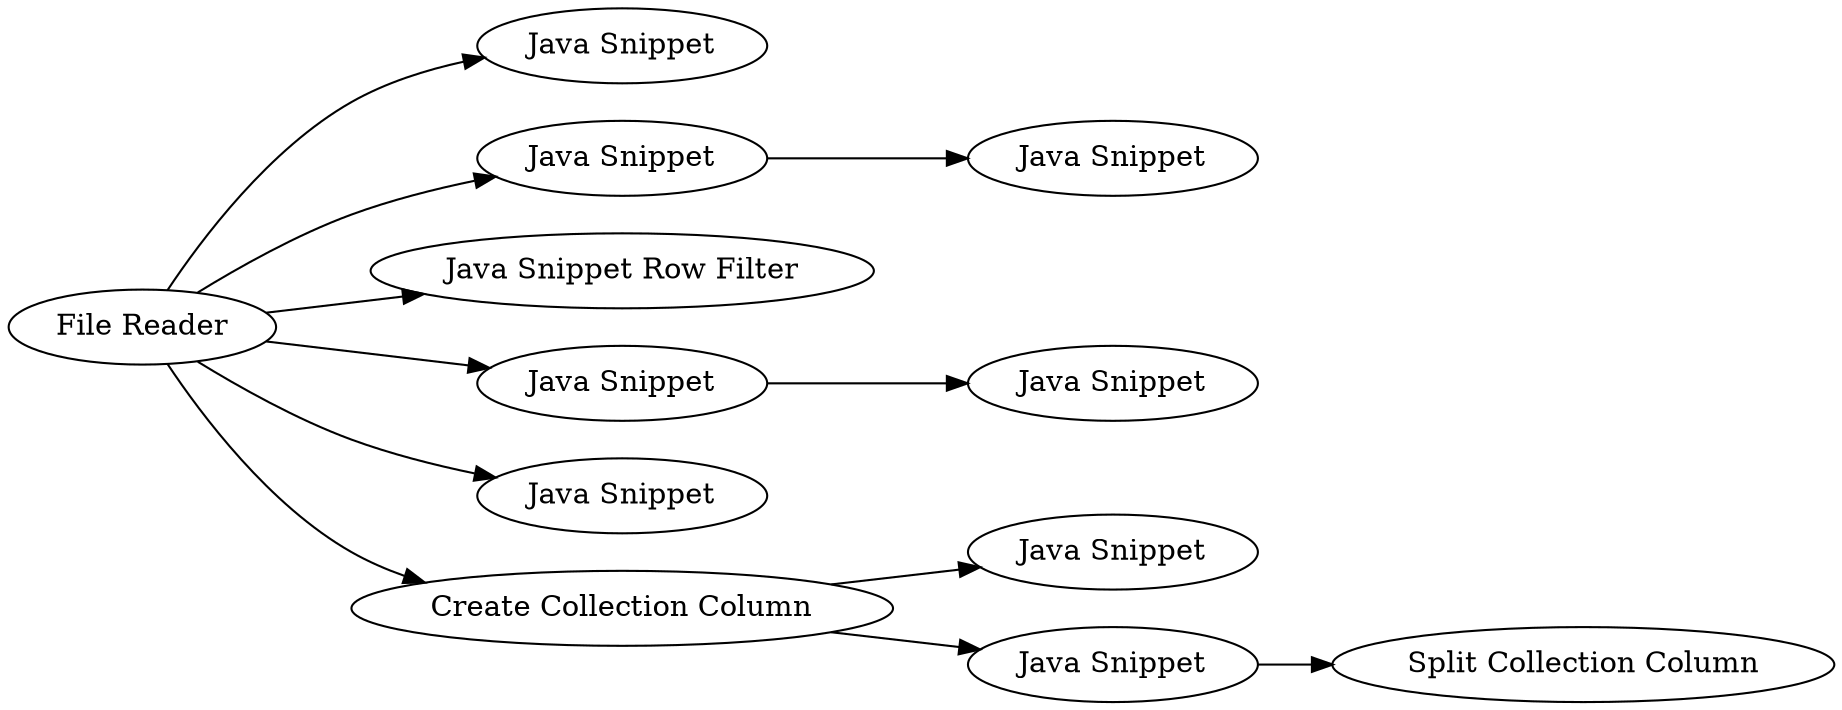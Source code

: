 digraph {
	1 [label="File Reader"]
	2 [label="Java Snippet"]
	3 [label="Java Snippet"]
	4 [label="Java Snippet Row Filter"]
	5 [label="Java Snippet"]
	7 [label="Java Snippet"]
	8 [label="Java Snippet"]
	9 [label="Split Collection Column"]
	10 [label="Java Snippet"]
	11 [label="Java Snippet"]
	12 [label="Java Snippet"]
	13 [label="Create Collection Column"]
	1 -> 3
	1 -> 2
	1 -> 4
	1 -> 10
	1 -> 13
	1 -> 12
	3 -> 5
	8 -> 9
	10 -> 11
	13 -> 8
	13 -> 7
	rankdir=LR
}
